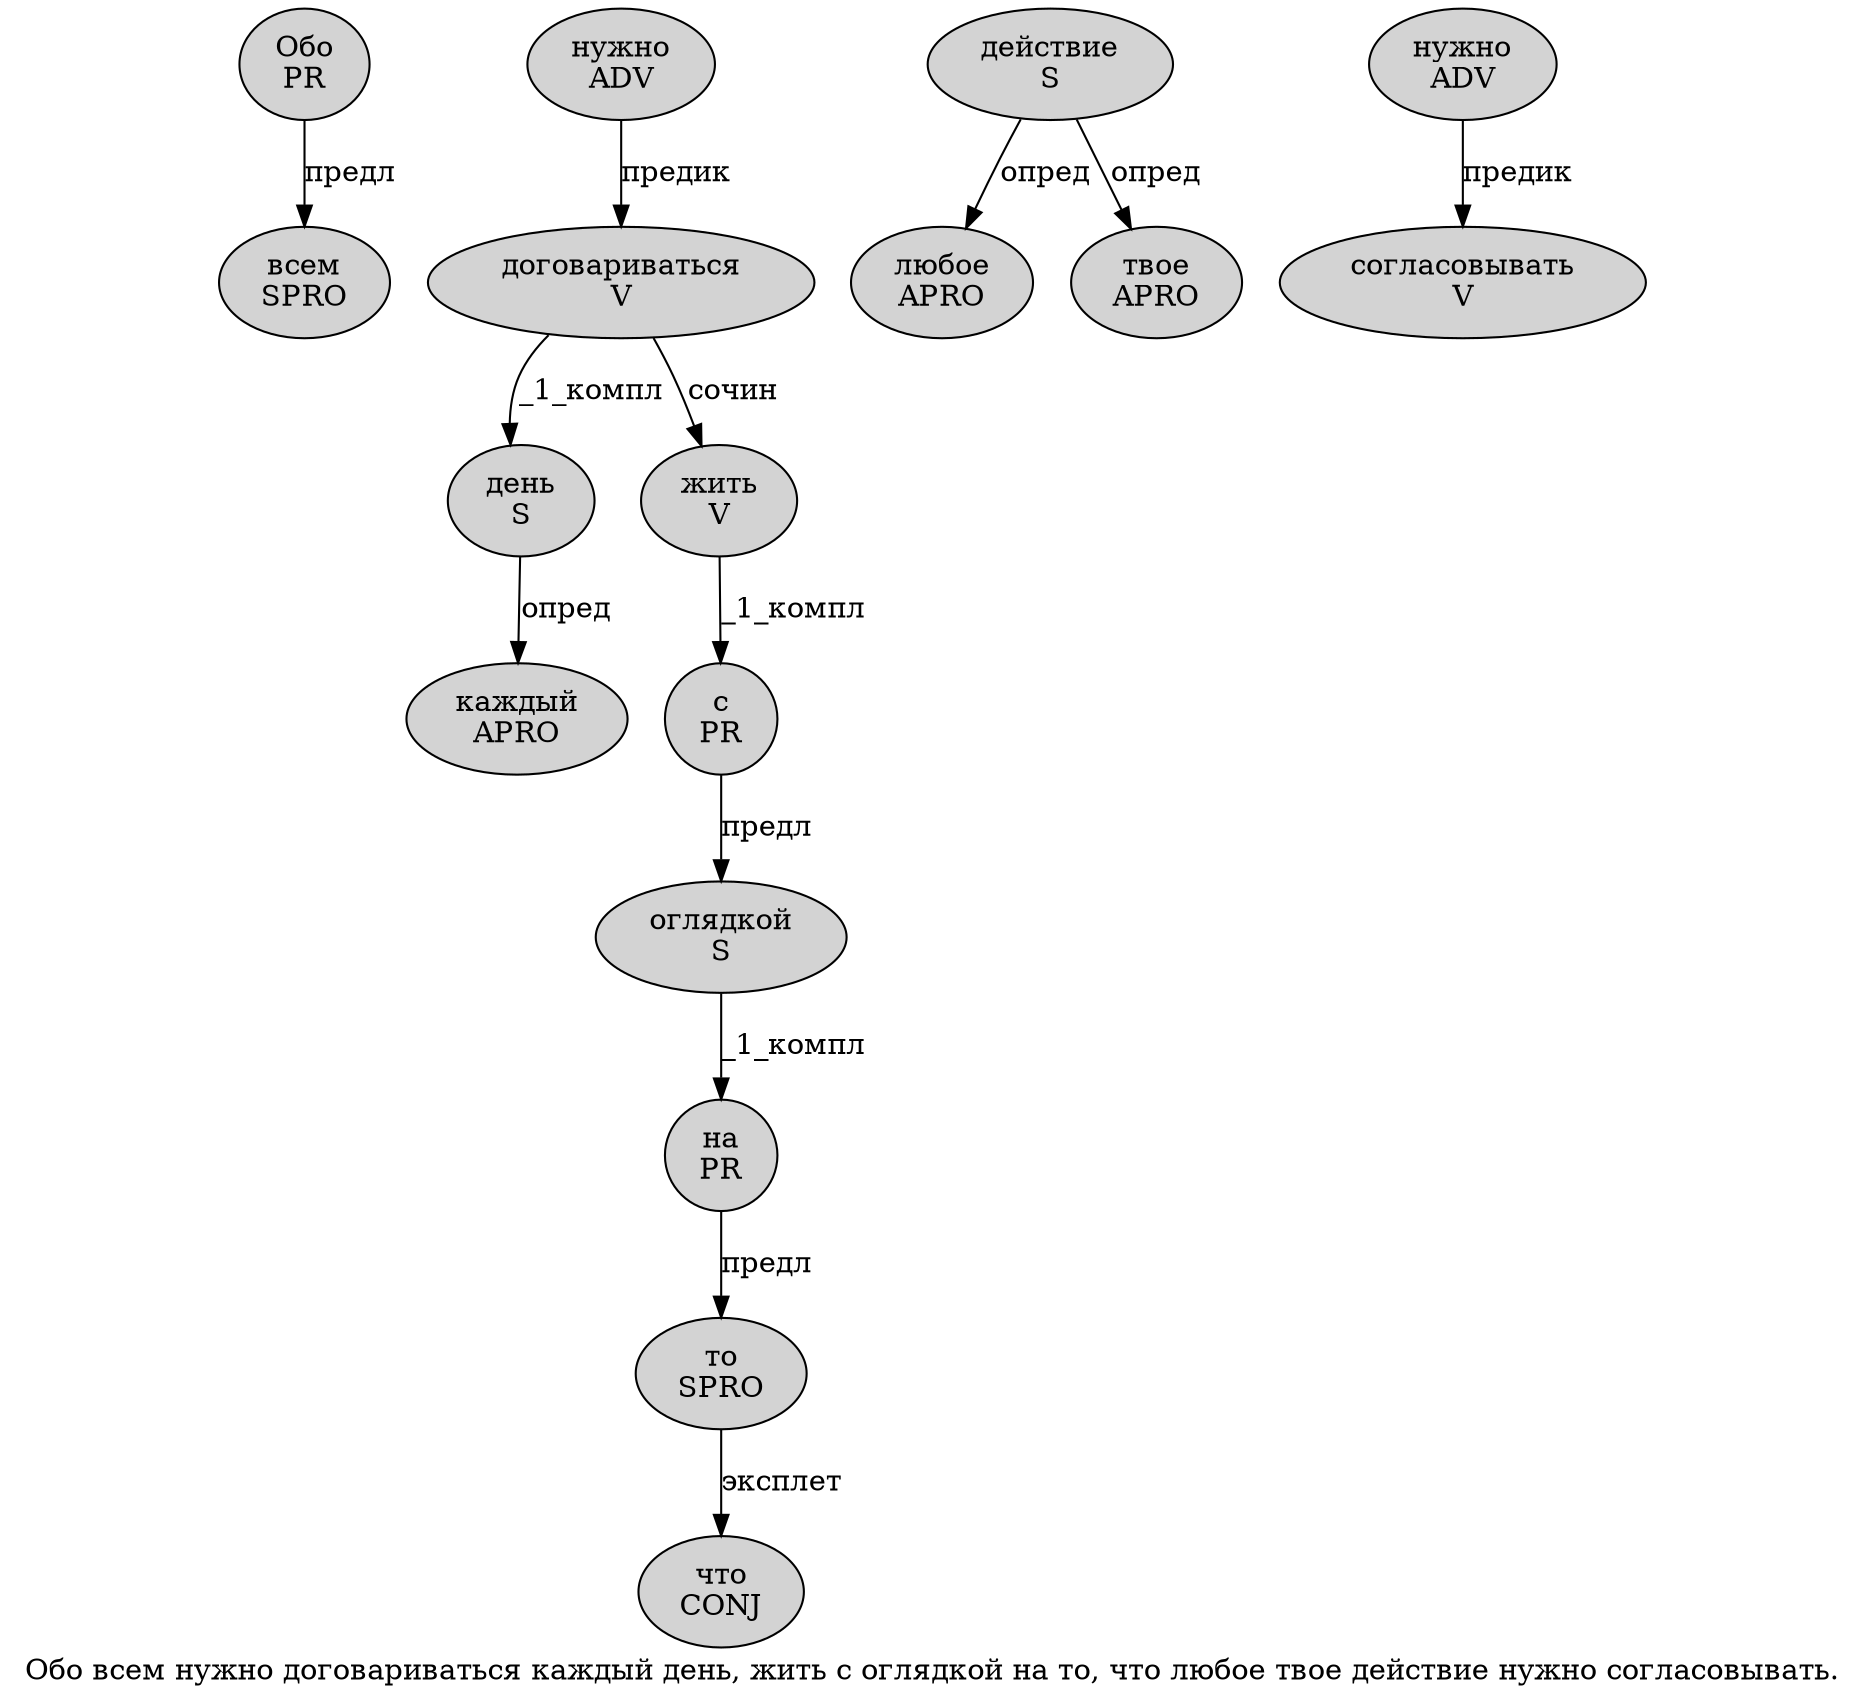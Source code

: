 digraph SENTENCE_826 {
	graph [label="Обо всем нужно договариваться каждый день, жить с оглядкой на то, что любое твое действие нужно согласовывать."]
	node [style=filled]
		0 [label="Обо
PR" color="" fillcolor=lightgray penwidth=1 shape=ellipse]
		1 [label="всем
SPRO" color="" fillcolor=lightgray penwidth=1 shape=ellipse]
		2 [label="нужно
ADV" color="" fillcolor=lightgray penwidth=1 shape=ellipse]
		3 [label="договариваться
V" color="" fillcolor=lightgray penwidth=1 shape=ellipse]
		4 [label="каждый
APRO" color="" fillcolor=lightgray penwidth=1 shape=ellipse]
		5 [label="день
S" color="" fillcolor=lightgray penwidth=1 shape=ellipse]
		7 [label="жить
V" color="" fillcolor=lightgray penwidth=1 shape=ellipse]
		8 [label="с
PR" color="" fillcolor=lightgray penwidth=1 shape=ellipse]
		9 [label="оглядкой
S" color="" fillcolor=lightgray penwidth=1 shape=ellipse]
		10 [label="на
PR" color="" fillcolor=lightgray penwidth=1 shape=ellipse]
		11 [label="то
SPRO" color="" fillcolor=lightgray penwidth=1 shape=ellipse]
		13 [label="что
CONJ" color="" fillcolor=lightgray penwidth=1 shape=ellipse]
		14 [label="любое
APRO" color="" fillcolor=lightgray penwidth=1 shape=ellipse]
		15 [label="твое
APRO" color="" fillcolor=lightgray penwidth=1 shape=ellipse]
		16 [label="действие
S" color="" fillcolor=lightgray penwidth=1 shape=ellipse]
		17 [label="нужно
ADV" color="" fillcolor=lightgray penwidth=1 shape=ellipse]
		18 [label="согласовывать
V" color="" fillcolor=lightgray penwidth=1 shape=ellipse]
			2 -> 3 [label="предик"]
			5 -> 4 [label="опред"]
			8 -> 9 [label="предл"]
			0 -> 1 [label="предл"]
			7 -> 8 [label="_1_компл"]
			3 -> 5 [label="_1_компл"]
			3 -> 7 [label="сочин"]
			10 -> 11 [label="предл"]
			11 -> 13 [label="эксплет"]
			17 -> 18 [label="предик"]
			9 -> 10 [label="_1_компл"]
			16 -> 14 [label="опред"]
			16 -> 15 [label="опред"]
}